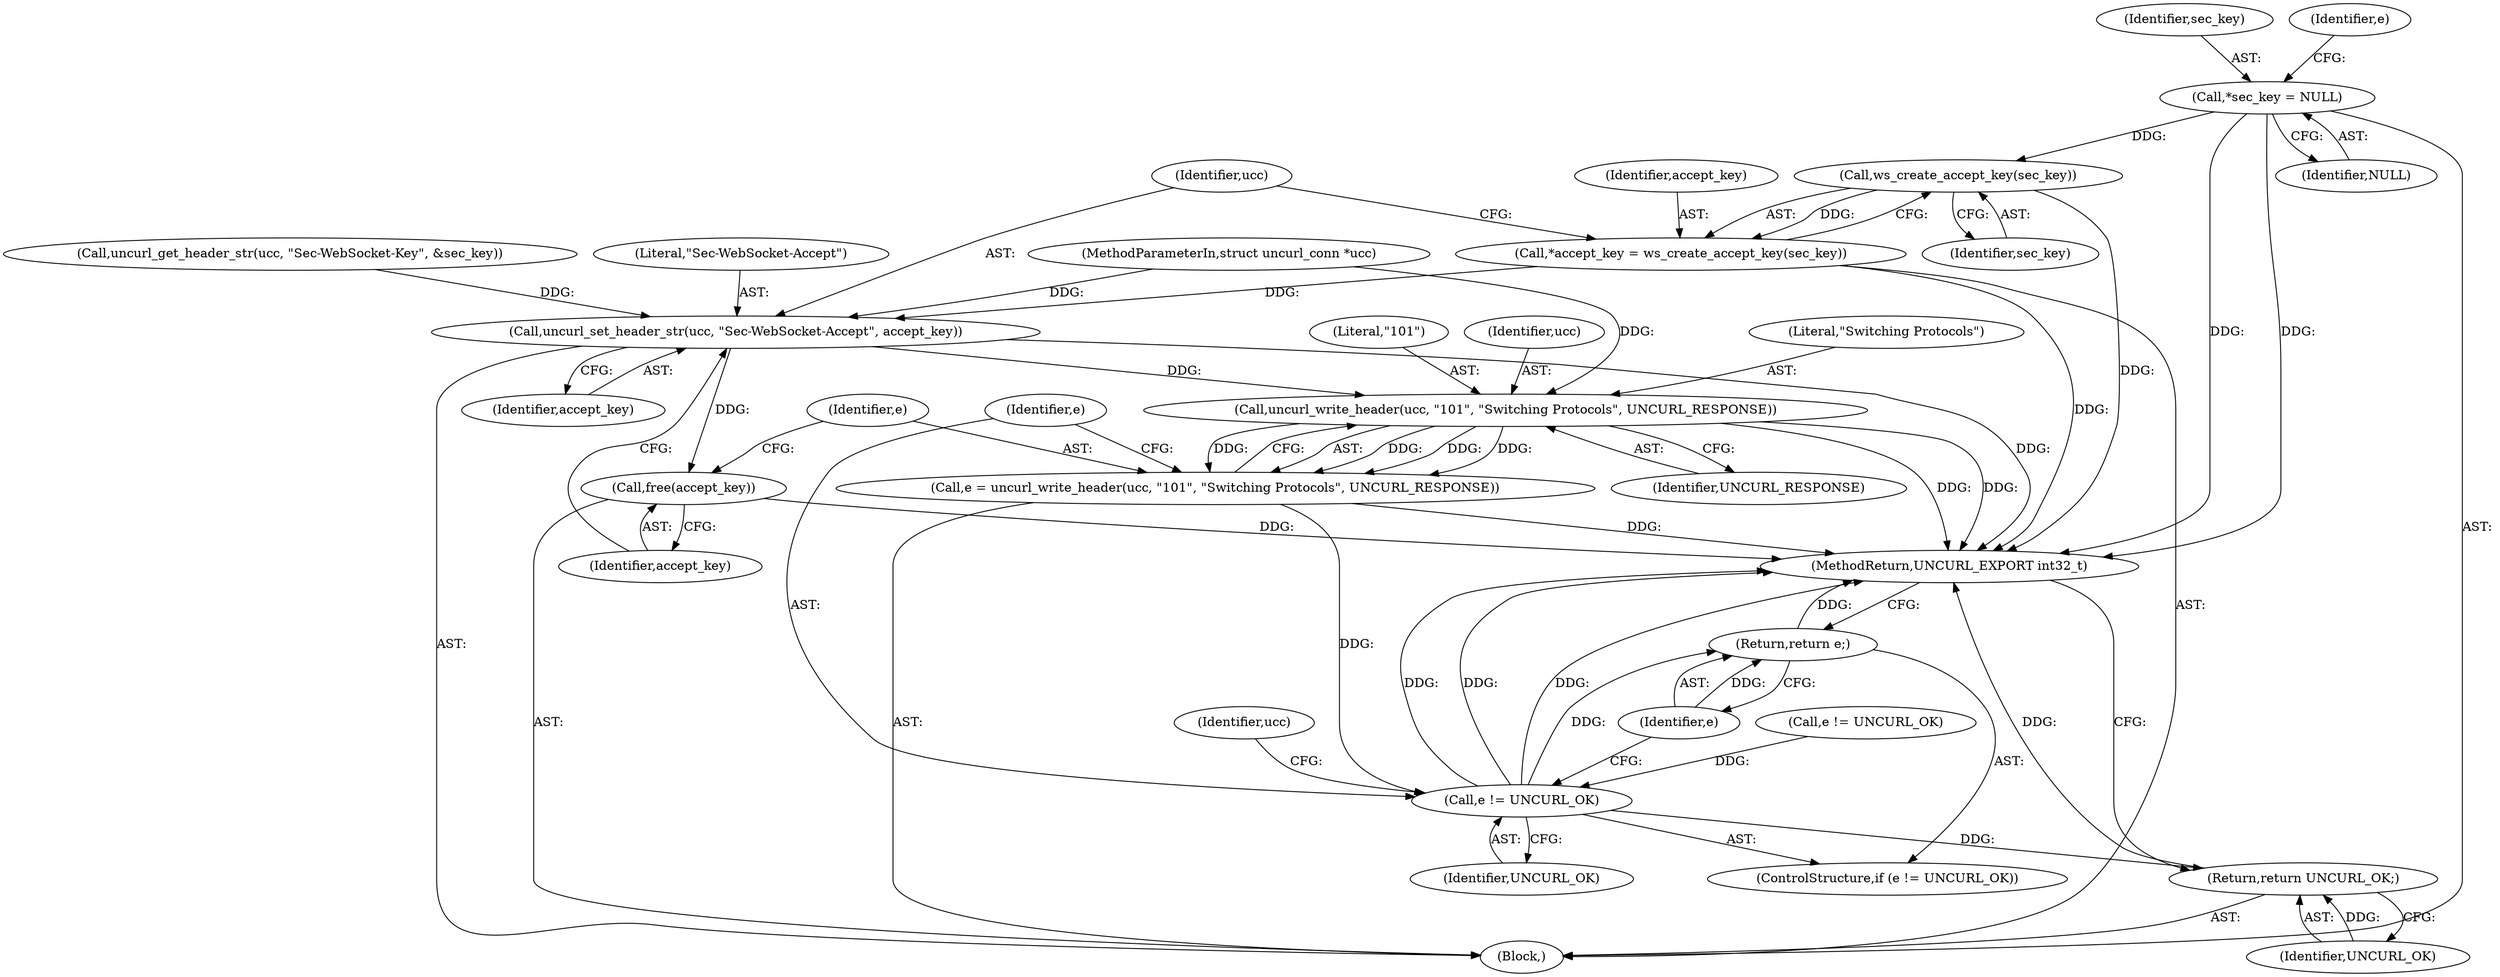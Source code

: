 digraph "0_uncurl_448cd13e7b18c83855d706c564341ddd1e38e769@pointer" {
"1000172" [label="(Call,*sec_key = NULL)"];
"1000191" [label="(Call,ws_create_accept_key(sec_key))"];
"1000189" [label="(Call,*accept_key = ws_create_accept_key(sec_key))"];
"1000193" [label="(Call,uncurl_set_header_str(ucc, \"Sec-WebSocket-Accept\", accept_key))"];
"1000197" [label="(Call,free(accept_key))"];
"1000201" [label="(Call,uncurl_write_header(ucc, \"101\", \"Switching Protocols\", UNCURL_RESPONSE))"];
"1000199" [label="(Call,e = uncurl_write_header(ucc, \"101\", \"Switching Protocols\", UNCURL_RESPONSE))"];
"1000207" [label="(Call,e != UNCURL_OK)"];
"1000210" [label="(Return,return e;)"];
"1000217" [label="(Return,return UNCURL_OK;)"];
"1000189" [label="(Call,*accept_key = ws_create_accept_key(sec_key))"];
"1000206" [label="(ControlStructure,if (e != UNCURL_OK))"];
"1000219" [label="(MethodReturn,UNCURL_EXPORT int32_t)"];
"1000204" [label="(Literal,\"Switching Protocols\")"];
"1000101" [label="(MethodParameterIn,struct uncurl_conn *ucc)"];
"1000199" [label="(Call,e = uncurl_write_header(ucc, \"101\", \"Switching Protocols\", UNCURL_RESPONSE))"];
"1000197" [label="(Call,free(accept_key))"];
"1000194" [label="(Identifier,ucc)"];
"1000196" [label="(Identifier,accept_key)"];
"1000205" [label="(Identifier,UNCURL_RESPONSE)"];
"1000174" [label="(Identifier,NULL)"];
"1000207" [label="(Call,e != UNCURL_OK)"];
"1000193" [label="(Call,uncurl_set_header_str(ucc, \"Sec-WebSocket-Accept\", accept_key))"];
"1000191" [label="(Call,ws_create_accept_key(sec_key))"];
"1000173" [label="(Identifier,sec_key)"];
"1000190" [label="(Identifier,accept_key)"];
"1000208" [label="(Identifier,e)"];
"1000176" [label="(Identifier,e)"];
"1000211" [label="(Identifier,e)"];
"1000200" [label="(Identifier,e)"];
"1000172" [label="(Call,*sec_key = NULL)"];
"1000198" [label="(Identifier,accept_key)"];
"1000192" [label="(Identifier,sec_key)"];
"1000183" [label="(Call,e != UNCURL_OK)"];
"1000195" [label="(Literal,\"Sec-WebSocket-Accept\")"];
"1000210" [label="(Return,return e;)"];
"1000217" [label="(Return,return UNCURL_OK;)"];
"1000218" [label="(Identifier,UNCURL_OK)"];
"1000214" [label="(Identifier,ucc)"];
"1000201" [label="(Call,uncurl_write_header(ucc, \"101\", \"Switching Protocols\", UNCURL_RESPONSE))"];
"1000203" [label="(Literal,\"101\")"];
"1000177" [label="(Call,uncurl_get_header_str(ucc, \"Sec-WebSocket-Key\", &sec_key))"];
"1000209" [label="(Identifier,UNCURL_OK)"];
"1000202" [label="(Identifier,ucc)"];
"1000104" [label="(Block,)"];
"1000172" -> "1000104"  [label="AST: "];
"1000172" -> "1000174"  [label="CFG: "];
"1000173" -> "1000172"  [label="AST: "];
"1000174" -> "1000172"  [label="AST: "];
"1000176" -> "1000172"  [label="CFG: "];
"1000172" -> "1000219"  [label="DDG: "];
"1000172" -> "1000219"  [label="DDG: "];
"1000172" -> "1000191"  [label="DDG: "];
"1000191" -> "1000189"  [label="AST: "];
"1000191" -> "1000192"  [label="CFG: "];
"1000192" -> "1000191"  [label="AST: "];
"1000189" -> "1000191"  [label="CFG: "];
"1000191" -> "1000219"  [label="DDG: "];
"1000191" -> "1000189"  [label="DDG: "];
"1000189" -> "1000104"  [label="AST: "];
"1000190" -> "1000189"  [label="AST: "];
"1000194" -> "1000189"  [label="CFG: "];
"1000189" -> "1000219"  [label="DDG: "];
"1000189" -> "1000193"  [label="DDG: "];
"1000193" -> "1000104"  [label="AST: "];
"1000193" -> "1000196"  [label="CFG: "];
"1000194" -> "1000193"  [label="AST: "];
"1000195" -> "1000193"  [label="AST: "];
"1000196" -> "1000193"  [label="AST: "];
"1000198" -> "1000193"  [label="CFG: "];
"1000193" -> "1000219"  [label="DDG: "];
"1000177" -> "1000193"  [label="DDG: "];
"1000101" -> "1000193"  [label="DDG: "];
"1000193" -> "1000197"  [label="DDG: "];
"1000193" -> "1000201"  [label="DDG: "];
"1000197" -> "1000104"  [label="AST: "];
"1000197" -> "1000198"  [label="CFG: "];
"1000198" -> "1000197"  [label="AST: "];
"1000200" -> "1000197"  [label="CFG: "];
"1000197" -> "1000219"  [label="DDG: "];
"1000201" -> "1000199"  [label="AST: "];
"1000201" -> "1000205"  [label="CFG: "];
"1000202" -> "1000201"  [label="AST: "];
"1000203" -> "1000201"  [label="AST: "];
"1000204" -> "1000201"  [label="AST: "];
"1000205" -> "1000201"  [label="AST: "];
"1000199" -> "1000201"  [label="CFG: "];
"1000201" -> "1000219"  [label="DDG: "];
"1000201" -> "1000219"  [label="DDG: "];
"1000201" -> "1000199"  [label="DDG: "];
"1000201" -> "1000199"  [label="DDG: "];
"1000201" -> "1000199"  [label="DDG: "];
"1000201" -> "1000199"  [label="DDG: "];
"1000101" -> "1000201"  [label="DDG: "];
"1000199" -> "1000104"  [label="AST: "];
"1000200" -> "1000199"  [label="AST: "];
"1000208" -> "1000199"  [label="CFG: "];
"1000199" -> "1000219"  [label="DDG: "];
"1000199" -> "1000207"  [label="DDG: "];
"1000207" -> "1000206"  [label="AST: "];
"1000207" -> "1000209"  [label="CFG: "];
"1000208" -> "1000207"  [label="AST: "];
"1000209" -> "1000207"  [label="AST: "];
"1000211" -> "1000207"  [label="CFG: "];
"1000214" -> "1000207"  [label="CFG: "];
"1000207" -> "1000219"  [label="DDG: "];
"1000207" -> "1000219"  [label="DDG: "];
"1000207" -> "1000219"  [label="DDG: "];
"1000183" -> "1000207"  [label="DDG: "];
"1000207" -> "1000210"  [label="DDG: "];
"1000207" -> "1000217"  [label="DDG: "];
"1000210" -> "1000206"  [label="AST: "];
"1000210" -> "1000211"  [label="CFG: "];
"1000211" -> "1000210"  [label="AST: "];
"1000219" -> "1000210"  [label="CFG: "];
"1000210" -> "1000219"  [label="DDG: "];
"1000211" -> "1000210"  [label="DDG: "];
"1000217" -> "1000104"  [label="AST: "];
"1000217" -> "1000218"  [label="CFG: "];
"1000218" -> "1000217"  [label="AST: "];
"1000219" -> "1000217"  [label="CFG: "];
"1000217" -> "1000219"  [label="DDG: "];
"1000218" -> "1000217"  [label="DDG: "];
}
